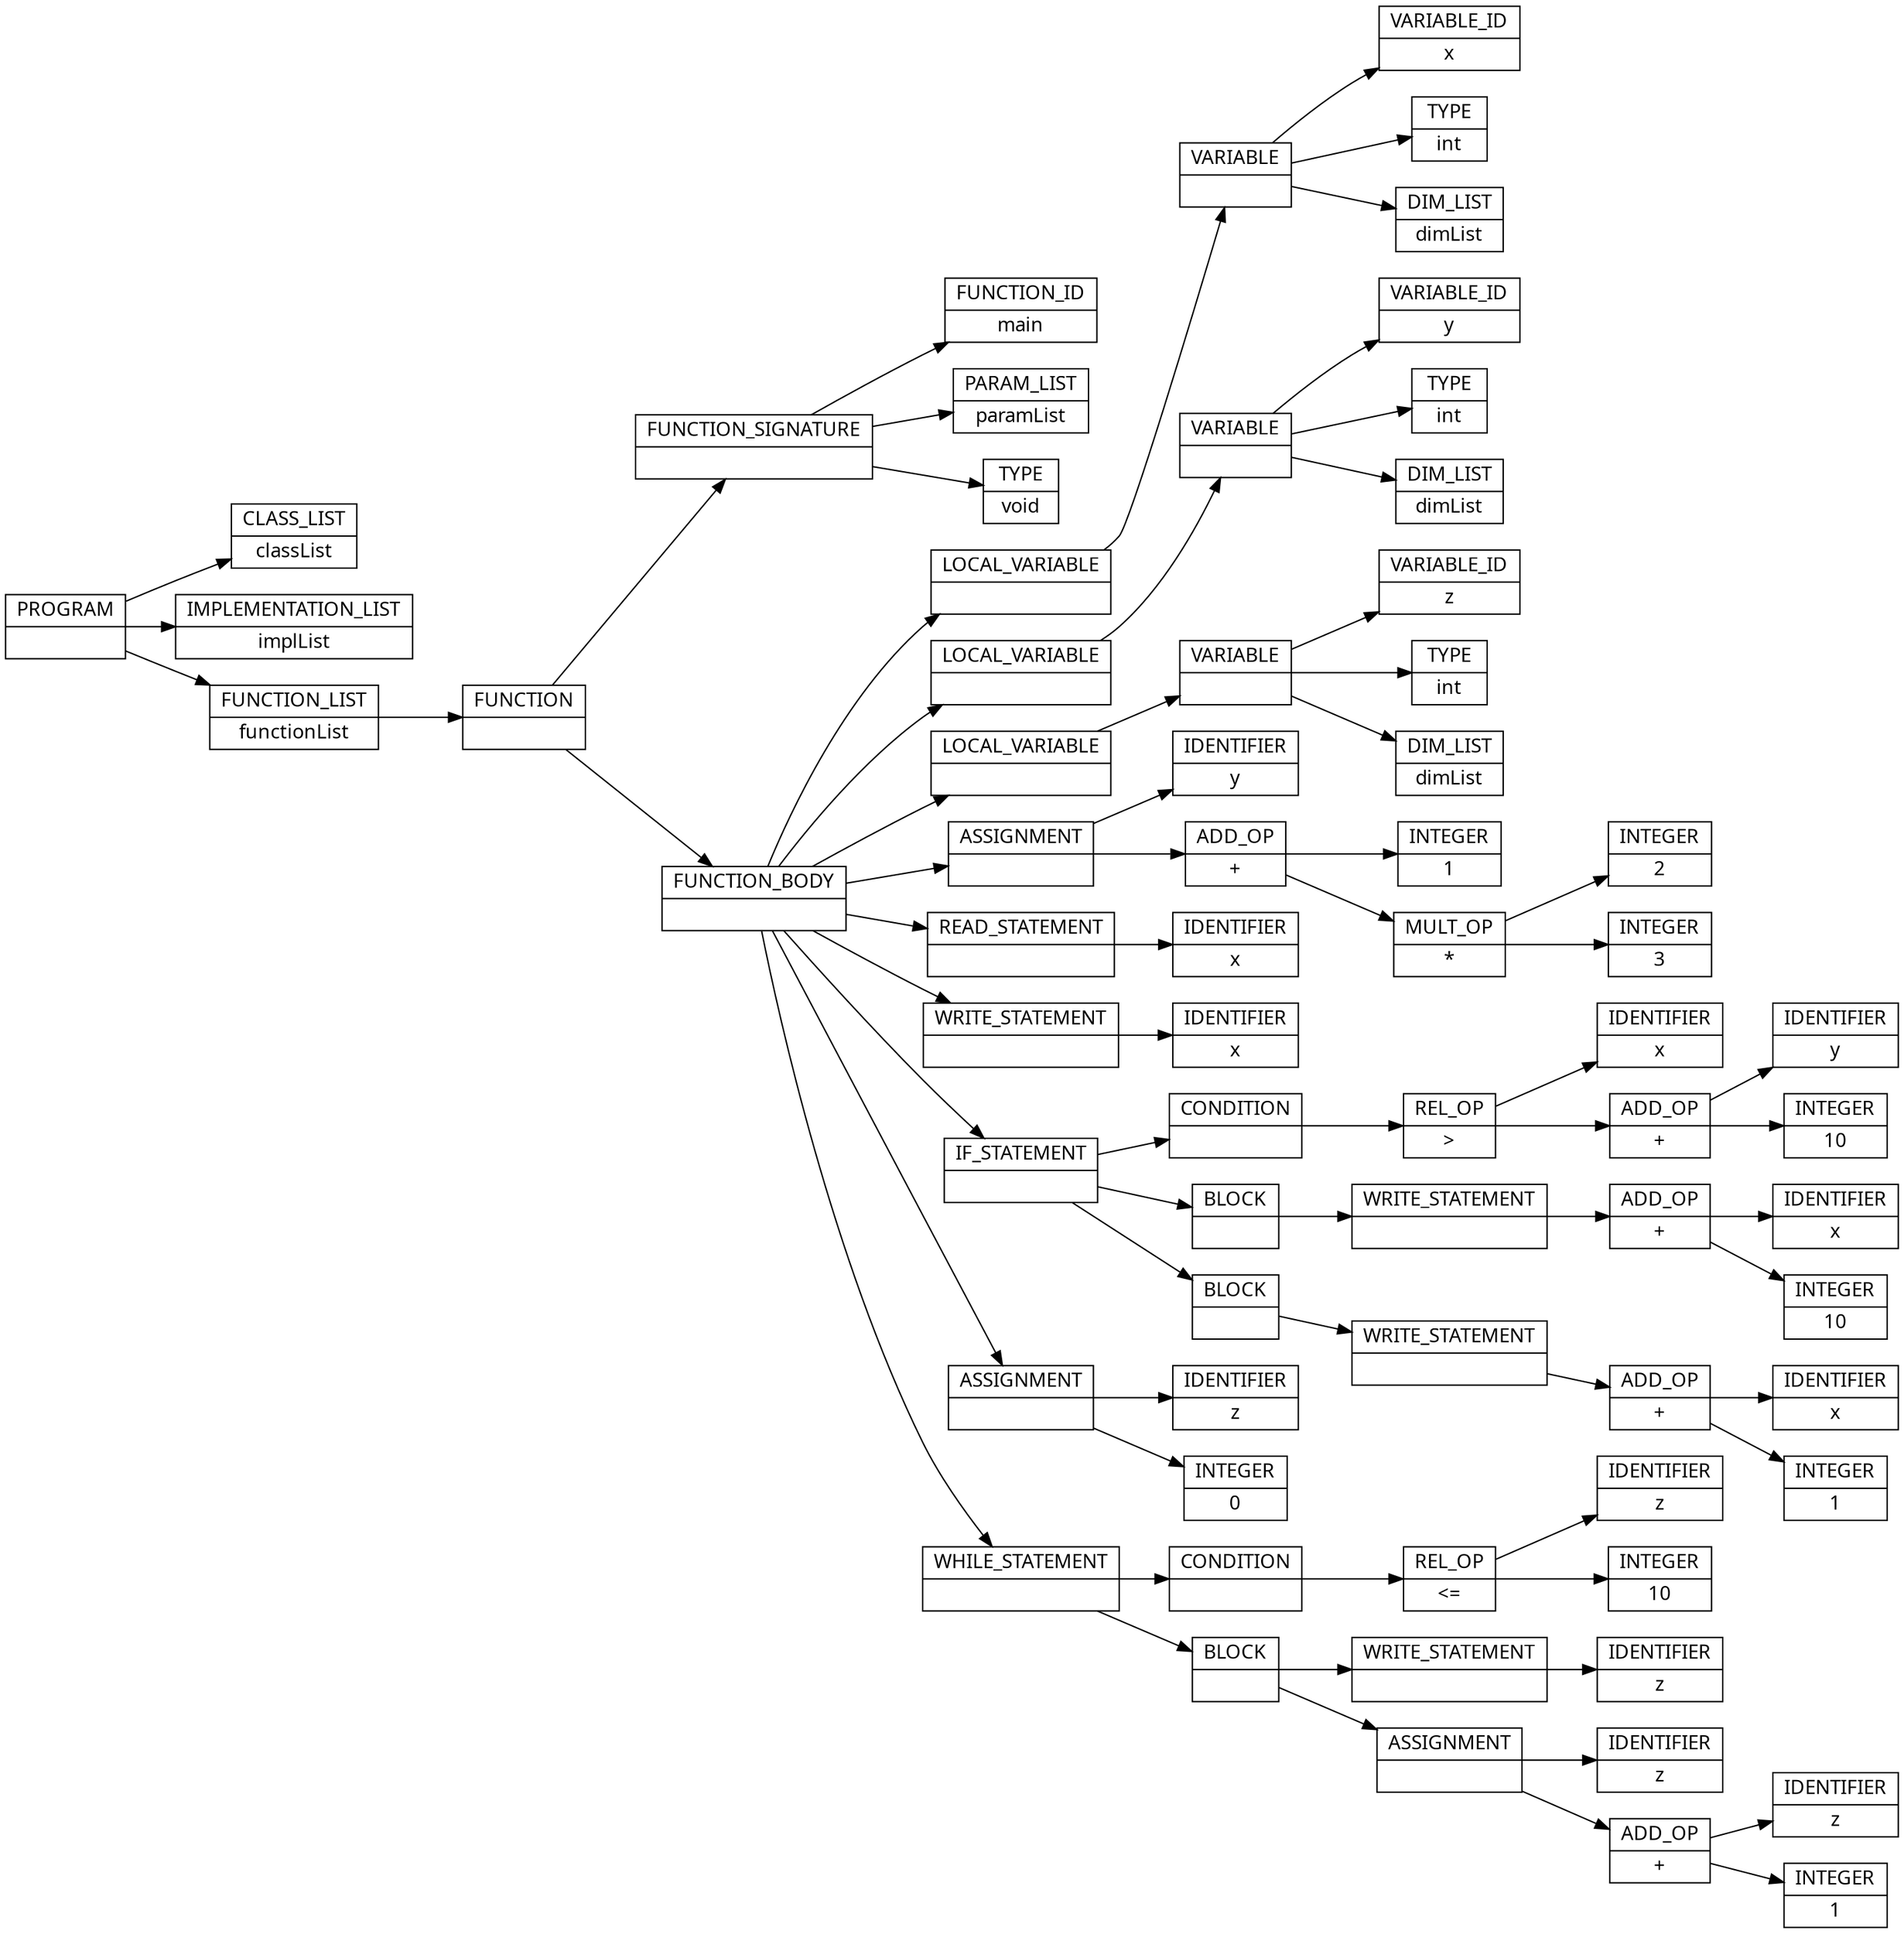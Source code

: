 digraph AST {
  node [shape=record];
    node [fontname=Sans];charset="UTF-8" splines=true splines=spline rankdir =LR
  node3 [label="PROGRAM |  "];
  node0 [label="CLASS_LIST | classList "];
  node1 [label="IMPLEMENTATION_LIST | implList "];
  node2 [label="FUNCTION_LIST | functionList "];
  node74 [label="FUNCTION |  "];
  node7 [label="FUNCTION_SIGNATURE |  "];
  node4 [label="FUNCTION_ID | main "];
  node5 [label="PARAM_LIST | paramList "];
  node6 [label="TYPE | void "];
  node8 [label="FUNCTION_BODY |  "];
  node14 [label="LOCAL_VARIABLE |  "];
  node13 [label="VARIABLE |  "];
  node9 [label="VARIABLE_ID | x "];
  node10 [label="TYPE | int "];
  node11 [label="DIM_LIST | dimList "];
  node20 [label="LOCAL_VARIABLE |  "];
  node19 [label="VARIABLE |  "];
  node15 [label="VARIABLE_ID | y "];
  node16 [label="TYPE | int "];
  node17 [label="DIM_LIST | dimList "];
  node26 [label="LOCAL_VARIABLE |  "];
  node25 [label="VARIABLE |  "];
  node21 [label="VARIABLE_ID | z "];
  node22 [label="TYPE | int "];
  node23 [label="DIM_LIST | dimList "];
  node34 [label="ASSIGNMENT |  "];
  node27 [label="IDENTIFIER | y "];
  node30 [label="ADD_OP | + "];
  node29 [label="INTEGER | 1 "];
  node32 [label="MULT_OP | * "];
  node31 [label="INTEGER | 2 "];
  node33 [label="INTEGER | 3 "];
  node36 [label="READ_STATEMENT |  "];
  node35 [label="IDENTIFIER | x "];
  node38 [label="WRITE_STATEMENT |  "];
  node37 [label="IDENTIFIER | x "];
  node55 [label="IF_STATEMENT |  "];
  node44 [label="CONDITION |  "];
  node40 [label="REL_OP | \> "];
  node39 [label="IDENTIFIER | x "];
  node42 [label="ADD_OP | + "];
  node41 [label="IDENTIFIER | y "];
  node43 [label="INTEGER | 10 "];
  node45 [label="BLOCK |  "];
  node49 [label="WRITE_STATEMENT |  "];
  node47 [label="ADD_OP | + "];
  node46 [label="IDENTIFIER | x "];
  node48 [label="INTEGER | 10 "];
  node50 [label="BLOCK |  "];
  node54 [label="WRITE_STATEMENT |  "];
  node52 [label="ADD_OP | + "];
  node51 [label="IDENTIFIER | x "];
  node53 [label="INTEGER | 1 "];
  node59 [label="ASSIGNMENT |  "];
  node56 [label="IDENTIFIER | z "];
  node58 [label="INTEGER | 0 "];
  node73 [label="WHILE_STATEMENT |  "];
  node63 [label="CONDITION |  "];
  node61 [label="REL_OP | \<= "];
  node60 [label="IDENTIFIER | z "];
  node62 [label="INTEGER | 10 "];
  node64 [label="BLOCK |  "];
  node66 [label="WRITE_STATEMENT |  "];
  node65 [label="IDENTIFIER | z "];
  node72 [label="ASSIGNMENT |  "];
  node67 [label="IDENTIFIER | z "];
  node70 [label="ADD_OP | + "];
  node69 [label="IDENTIFIER | z "];
  node71 [label="INTEGER | 1 "];
  node3 -> node0;
  node3 -> node1;
  node3 -> node2;
  node2 -> node74;
  node74 -> node7;
  node7 -> node4;
  node7 -> node5;
  node7 -> node6;
  node74 -> node8;
  node8 -> node14;
  node14 -> node13;
  node13 -> node9;
  node13 -> node10;
  node13 -> node11;
  node8 -> node20;
  node20 -> node19;
  node19 -> node15;
  node19 -> node16;
  node19 -> node17;
  node8 -> node26;
  node26 -> node25;
  node25 -> node21;
  node25 -> node22;
  node25 -> node23;
  node8 -> node34;
  node34 -> node27;
  node34 -> node30;
  node30 -> node29;
  node30 -> node32;
  node32 -> node31;
  node32 -> node33;
  node8 -> node36;
  node36 -> node35;
  node8 -> node38;
  node38 -> node37;
  node8 -> node55;
  node55 -> node44;
  node44 -> node40;
  node40 -> node39;
  node40 -> node42;
  node42 -> node41;
  node42 -> node43;
  node55 -> node45;
  node45 -> node49;
  node49 -> node47;
  node47 -> node46;
  node47 -> node48;
  node55 -> node50;
  node50 -> node54;
  node54 -> node52;
  node52 -> node51;
  node52 -> node53;
  node8 -> node59;
  node59 -> node56;
  node59 -> node58;
  node8 -> node73;
  node73 -> node63;
  node63 -> node61;
  node61 -> node60;
  node61 -> node62;
  node73 -> node64;
  node64 -> node66;
  node66 -> node65;
  node64 -> node72;
  node72 -> node67;
  node72 -> node70;
  node70 -> node69;
  node70 -> node71;
}
